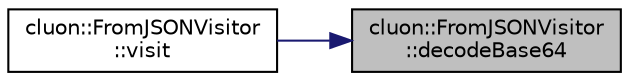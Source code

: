 digraph "cluon::FromJSONVisitor::decodeBase64"
{
 // LATEX_PDF_SIZE
  edge [fontname="Helvetica",fontsize="10",labelfontname="Helvetica",labelfontsize="10"];
  node [fontname="Helvetica",fontsize="10",shape=record];
  rankdir="RL";
  Node1 [label="cluon::FromJSONVisitor\l::decodeBase64",height=0.2,width=0.4,color="black", fillcolor="grey75", style="filled", fontcolor="black",tooltip=" "];
  Node1 -> Node2 [dir="back",color="midnightblue",fontsize="10",style="solid",fontname="Helvetica"];
  Node2 [label="cluon::FromJSONVisitor\l::visit",height=0.2,width=0.4,color="black", fillcolor="white", style="filled",URL="$classcluon_1_1FromJSONVisitor.html#ab1c3493a83a456ec14dfe99aea139d57",tooltip=" "];
}
